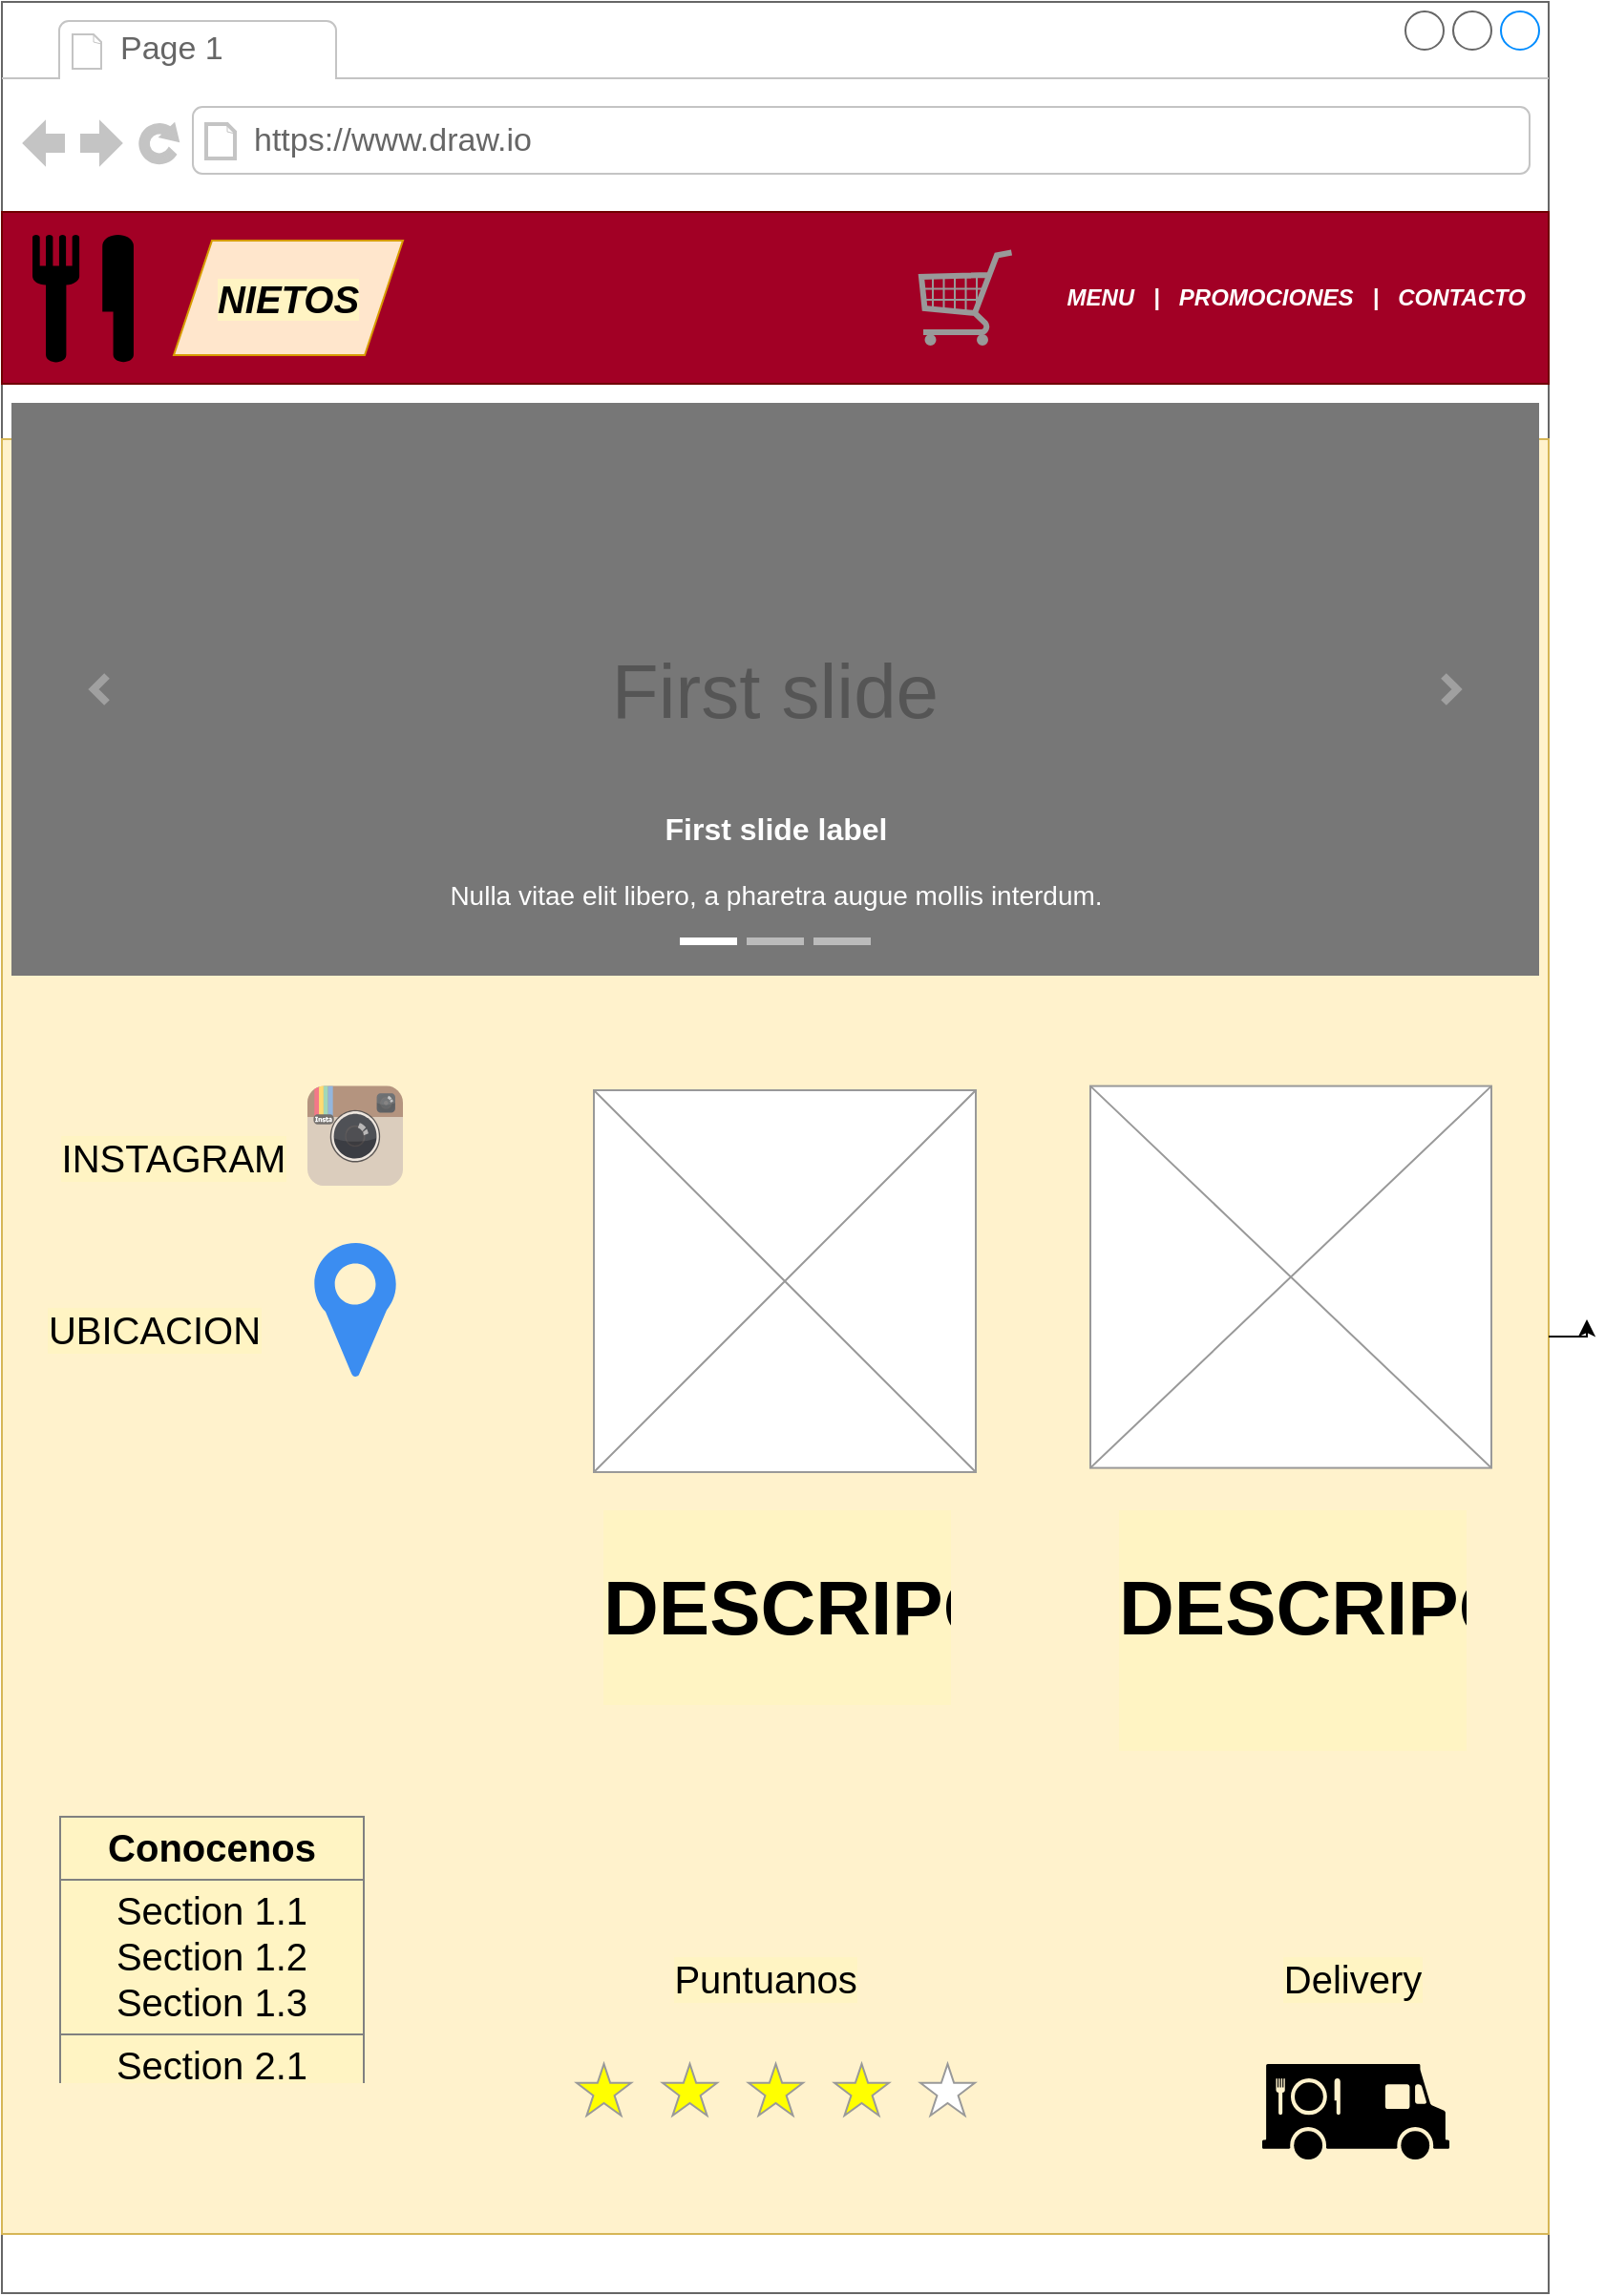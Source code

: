 <mxfile version="20.2.3" type="device"><diagram id="jvrpYRdHEW0jrPcfekmU" name="Página-1"><mxGraphModel dx="1422" dy="857" grid="1" gridSize="10" guides="1" tooltips="1" connect="1" arrows="1" fold="1" page="1" pageScale="1" pageWidth="827" pageHeight="1169" math="0" shadow="0"><root><mxCell id="0"/><mxCell id="1" parent="0"/><mxCell id="EMyzG3WQdph79f7DW-PV-1" value="" style="strokeWidth=1;shadow=0;dashed=0;align=center;html=1;shape=mxgraph.mockup.containers.browserWindow;rSize=0;strokeColor=#666666;strokeColor2=#008cff;strokeColor3=#c4c4c4;mainText=,;recursiveResize=0;gradientColor=none;" parent="1" vertex="1"><mxGeometry y="10" width="810" height="1200" as="geometry"/></mxCell><mxCell id="EMyzG3WQdph79f7DW-PV-2" value="Page 1" style="strokeWidth=1;shadow=0;dashed=0;align=center;html=1;shape=mxgraph.mockup.containers.anchor;fontSize=17;fontColor=#666666;align=left;" parent="EMyzG3WQdph79f7DW-PV-1" vertex="1"><mxGeometry x="60" y="12" width="110" height="26" as="geometry"/></mxCell><mxCell id="EMyzG3WQdph79f7DW-PV-3" value="https://www.draw.io" style="strokeWidth=1;shadow=0;dashed=0;align=center;html=1;shape=mxgraph.mockup.containers.anchor;rSize=0;fontSize=17;fontColor=#666666;align=left;" parent="EMyzG3WQdph79f7DW-PV-1" vertex="1"><mxGeometry x="130" y="60" width="250" height="26" as="geometry"/></mxCell><mxCell id="EMyzG3WQdph79f7DW-PV-4" value="&lt;b&gt;&lt;i&gt;MENU&amp;nbsp; &amp;nbsp;|&amp;nbsp; &amp;nbsp;PROMOCIONES&amp;nbsp; &amp;nbsp;|&amp;nbsp; &amp;nbsp;CONTACTO&amp;nbsp; &amp;nbsp;&lt;/i&gt;&lt;/b&gt;" style="rounded=0;whiteSpace=wrap;html=1;fillColor=#a20025;fontColor=#ffffff;strokeColor=#6F0000;align=right;" parent="EMyzG3WQdph79f7DW-PV-1" vertex="1"><mxGeometry y="110" width="810" height="90" as="geometry"/></mxCell><mxCell id="V3Pj5nhDgACVnSyW8qH3-12" value="" style="verticalLabelPosition=bottom;shadow=0;dashed=0;align=center;html=1;verticalAlign=top;strokeWidth=1;shape=mxgraph.mockup.misc.shoppingCart;strokeColor=#999999;" vertex="1" parent="EMyzG3WQdph79f7DW-PV-1"><mxGeometry x="480" y="130" width="50" height="50" as="geometry"/></mxCell><mxCell id="V3Pj5nhDgACVnSyW8qH3-1" value="" style="rounded=0;whiteSpace=wrap;html=1;fillColor=#fff2cc;strokeColor=#d6b656;" vertex="1" parent="EMyzG3WQdph79f7DW-PV-1"><mxGeometry y="229" width="810" height="940" as="geometry"/></mxCell><mxCell id="V3Pj5nhDgACVnSyW8qH3-15" value="" style="shape=mxgraph.signs.food.restaurant_2;html=1;pointerEvents=1;fillColor=#000000;strokeColor=none;verticalLabelPosition=bottom;verticalAlign=top;align=center;" vertex="1" parent="EMyzG3WQdph79f7DW-PV-1"><mxGeometry x="16" y="120" width="53" height="70" as="geometry"/></mxCell><mxCell id="V3Pj5nhDgACVnSyW8qH3-16" value="&lt;b&gt;&lt;font style=&quot;font-size: 20px; background-color: rgb(255, 244, 195);&quot;&gt;&lt;i style=&quot;&quot;&gt;NIETOS&lt;/i&gt;&lt;/font&gt;&lt;/b&gt;" style="shape=parallelogram;perimeter=parallelogramPerimeter;whiteSpace=wrap;html=1;fixedSize=1;fillColor=#ffe6cc;strokeColor=#d79b00;" vertex="1" parent="EMyzG3WQdph79f7DW-PV-1"><mxGeometry x="90" y="125" width="120" height="60" as="geometry"/></mxCell><mxCell id="V3Pj5nhDgACVnSyW8qH3-17" value="" style="dashed=0;outlineConnect=0;html=1;align=center;labelPosition=center;verticalLabelPosition=bottom;verticalAlign=top;shape=mxgraph.weblogos.instagram;fillColor=#6FC0E4;gradientColor=#1E305B;labelBackgroundColor=#FFF4C3;fontSize=20;fontColor=#000000;" vertex="1" parent="EMyzG3WQdph79f7DW-PV-1"><mxGeometry x="160" y="567.8" width="50" height="52.2" as="geometry"/></mxCell><mxCell id="V3Pj5nhDgACVnSyW8qH3-19" value="INSTAGRAM" style="text;html=1;strokeColor=none;fillColor=none;align=center;verticalAlign=middle;whiteSpace=wrap;rounded=0;labelBackgroundColor=#FFF4C3;fontSize=20;fontColor=#000000;" vertex="1" parent="EMyzG3WQdph79f7DW-PV-1"><mxGeometry x="60" y="590.0" width="60" height="30" as="geometry"/></mxCell><mxCell id="V3Pj5nhDgACVnSyW8qH3-20" value="" style="verticalLabelPosition=bottom;shadow=0;dashed=0;align=center;html=1;verticalAlign=top;strokeWidth=1;shape=mxgraph.mockup.graphics.simpleIcon;strokeColor=#999999;labelBackgroundColor=#FFF4C3;fontSize=20;fontColor=#000000;" vertex="1" parent="EMyzG3WQdph79f7DW-PV-1"><mxGeometry x="570" y="567.8" width="210" height="200" as="geometry"/></mxCell><mxCell id="V3Pj5nhDgACVnSyW8qH3-21" value="&lt;h1&gt;DESCRIPCION&lt;/h1&gt;&lt;div&gt;&lt;br&gt;&lt;/div&gt;" style="text;html=1;strokeColor=none;fillColor=none;spacing=5;spacingTop=-20;whiteSpace=wrap;overflow=hidden;rounded=0;labelBackgroundColor=#FFF4C3;fontSize=20;fontColor=#000000;" vertex="1" parent="EMyzG3WQdph79f7DW-PV-1"><mxGeometry x="580" y="800" width="190" height="120" as="geometry"/></mxCell><mxCell id="V3Pj5nhDgACVnSyW8qH3-24" value="&lt;table border=&quot;1&quot; width=&quot;100%&quot; height=&quot;100%&quot; cellpadding=&quot;4&quot; style=&quot;width:100%;height:100%;border-collapse:collapse;&quot;&gt;&lt;tbody&gt;&lt;tr&gt;&lt;th align=&quot;center&quot;&gt;Conocenos&lt;/th&gt;&lt;/tr&gt;&lt;tr&gt;&lt;td align=&quot;center&quot;&gt;Section 1.1&lt;br&gt;Section 1.2&lt;br&gt;Section 1.3&lt;/td&gt;&lt;/tr&gt;&lt;tr&gt;&lt;td align=&quot;center&quot;&gt;Section 2.1&lt;br&gt;Section 2.2&lt;br&gt;Section 2.3&lt;/td&gt;&lt;/tr&gt;&lt;/tbody&gt;&lt;/table&gt;" style="text;html=1;strokeColor=none;fillColor=none;overflow=fill;labelBackgroundColor=#FFF4C3;fontSize=20;fontColor=#000000;" vertex="1" parent="EMyzG3WQdph79f7DW-PV-1"><mxGeometry x="30" y="950" width="160" height="140" as="geometry"/></mxCell><mxCell id="V3Pj5nhDgACVnSyW8qH3-13" value="" style="verticalLabelPosition=bottom;shadow=0;dashed=0;align=center;html=1;verticalAlign=top;strokeWidth=1;shape=mxgraph.mockup.misc.rating;strokeColor=#999999;fillColor=#ffff00;emptyFillColor=#ffffff;grade=4;ratingScale=5;ratingStyle=star;" vertex="1" parent="EMyzG3WQdph79f7DW-PV-1"><mxGeometry x="301" y="1080" width="225" height="30" as="geometry"/></mxCell><mxCell id="V3Pj5nhDgACVnSyW8qH3-27" value="Puntuanos" style="text;html=1;strokeColor=none;fillColor=none;align=center;verticalAlign=middle;whiteSpace=wrap;rounded=0;labelBackgroundColor=#FFF4C3;fontSize=20;fontColor=#000000;" vertex="1" parent="EMyzG3WQdph79f7DW-PV-1"><mxGeometry x="370" y="1020" width="60" height="30" as="geometry"/></mxCell><mxCell id="V3Pj5nhDgACVnSyW8qH3-28" value="" style="verticalLabelPosition=bottom;shadow=0;dashed=0;align=center;html=1;verticalAlign=top;strokeWidth=1;shape=mxgraph.mockup.graphics.simpleIcon;strokeColor=#999999;labelBackgroundColor=#FFF4C3;fontSize=20;fontColor=#000000;" vertex="1" parent="EMyzG3WQdph79f7DW-PV-1"><mxGeometry x="310" y="570" width="200" height="200" as="geometry"/></mxCell><mxCell id="V3Pj5nhDgACVnSyW8qH3-29" value="&lt;h1&gt;DESCRIPCION&lt;/h1&gt;" style="text;html=1;strokeColor=none;fillColor=none;spacing=5;spacingTop=-20;whiteSpace=wrap;overflow=hidden;rounded=0;labelBackgroundColor=#FFF4C3;fontSize=20;fontColor=#000000;" vertex="1" parent="EMyzG3WQdph79f7DW-PV-1"><mxGeometry x="310" y="800" width="190" height="120" as="geometry"/></mxCell><mxCell id="V3Pj5nhDgACVnSyW8qH3-30" value="" style="sketch=0;html=1;aspect=fixed;strokeColor=none;shadow=0;align=center;verticalAlign=top;fillColor=#3B8DF1;shape=mxgraph.gcp2.maps_api;labelBackgroundColor=#FFF4C3;fontSize=20;fontColor=#000000;" vertex="1" parent="EMyzG3WQdph79f7DW-PV-1"><mxGeometry x="163.65" y="650" width="42.7" height="70" as="geometry"/></mxCell><mxCell id="V3Pj5nhDgACVnSyW8qH3-31" value="UBICACION" style="text;html=1;strokeColor=none;fillColor=none;align=center;verticalAlign=middle;whiteSpace=wrap;rounded=0;labelBackgroundColor=#FFF4C3;fontSize=20;fontColor=#000000;" vertex="1" parent="EMyzG3WQdph79f7DW-PV-1"><mxGeometry x="50" y="680" width="60" height="30" as="geometry"/></mxCell><mxCell id="V3Pj5nhDgACVnSyW8qH3-33" value="" style="shape=mxgraph.signs.food.food_truck;html=1;pointerEvents=1;fillColor=#000000;strokeColor=none;verticalLabelPosition=bottom;verticalAlign=top;align=center;labelBackgroundColor=#FFF4C3;fontSize=20;fontColor=#000000;" vertex="1" parent="EMyzG3WQdph79f7DW-PV-1"><mxGeometry x="660" y="1080" width="98" height="50" as="geometry"/></mxCell><mxCell id="V3Pj5nhDgACVnSyW8qH3-35" value="Delivery" style="text;html=1;strokeColor=none;fillColor=none;align=center;verticalAlign=middle;whiteSpace=wrap;rounded=0;labelBackgroundColor=#FFF4C3;fontSize=20;fontColor=#000000;" vertex="1" parent="EMyzG3WQdph79f7DW-PV-1"><mxGeometry x="657" y="1020" width="101" height="30" as="geometry"/></mxCell><mxCell id="V3Pj5nhDgACVnSyW8qH3-3" value="First slide" style="html=1;shadow=0;dashed=0;strokeColor=none;strokeWidth=1;fillColor=#777777;fontColor=#555555;whiteSpace=wrap;align=center;verticalAlign=middle;fontStyle=0;fontSize=40;" vertex="1" parent="1"><mxGeometry x="5" y="220" width="800" height="300" as="geometry"/></mxCell><mxCell id="V3Pj5nhDgACVnSyW8qH3-4" value="" style="html=1;verticalLabelPosition=bottom;labelBackgroundColor=#ffffff;verticalAlign=top;shadow=0;dashed=0;strokeWidth=4;shape=mxgraph.ios7.misc.more;strokeColor=#a0a0a0;" vertex="1" parent="V3Pj5nhDgACVnSyW8qH3-3"><mxGeometry x="1" y="0.5" width="7" height="14" relative="1" as="geometry"><mxPoint x="-50" y="-7" as="offset"/></mxGeometry></mxCell><mxCell id="V3Pj5nhDgACVnSyW8qH3-5" value="" style="flipH=1;html=1;verticalLabelPosition=bottom;labelBackgroundColor=#ffffff;verticalAlign=top;shadow=0;dashed=0;strokeWidth=4;shape=mxgraph.ios7.misc.more;strokeColor=#a0a0a0;" vertex="1" parent="V3Pj5nhDgACVnSyW8qH3-3"><mxGeometry y="0.5" width="7" height="14" relative="1" as="geometry"><mxPoint x="43" y="-7" as="offset"/></mxGeometry></mxCell><mxCell id="V3Pj5nhDgACVnSyW8qH3-6" value="" style="html=1;shadow=0;strokeColor=none;fillColor=#ffffff;" vertex="1" parent="V3Pj5nhDgACVnSyW8qH3-3"><mxGeometry x="0.5" y="1" width="30" height="4" relative="1" as="geometry"><mxPoint x="-50" y="-20" as="offset"/></mxGeometry></mxCell><mxCell id="V3Pj5nhDgACVnSyW8qH3-7" value="" style="html=1;shadow=0;strokeColor=none;fillColor=#BBBBBB;" vertex="1" parent="V3Pj5nhDgACVnSyW8qH3-3"><mxGeometry x="0.5" y="1" width="30" height="4" relative="1" as="geometry"><mxPoint x="-15" y="-20" as="offset"/></mxGeometry></mxCell><mxCell id="V3Pj5nhDgACVnSyW8qH3-8" value="" style="html=1;shadow=0;strokeColor=none;fillColor=#BBBBBB;" vertex="1" parent="V3Pj5nhDgACVnSyW8qH3-3"><mxGeometry x="0.5" y="1" width="30" height="4" relative="1" as="geometry"><mxPoint x="20" y="-20" as="offset"/></mxGeometry></mxCell><mxCell id="V3Pj5nhDgACVnSyW8qH3-9" value="&lt;font style=&quot;font-size: 16px&quot;&gt;&lt;b&gt;First slide label&lt;/b&gt;&lt;/font&gt;&lt;br style=&quot;font-size: 14px&quot;&gt;&lt;br style=&quot;font-size: 14px&quot;&gt;Nulla vitae elit libero, a pharetra augue mollis interdum." style="html=1;shadow=0;strokeColor=none;fillColor=none;resizeWidth=1;fontColor=#FFFFFF;fontSize=14;" vertex="1" parent="V3Pj5nhDgACVnSyW8qH3-3"><mxGeometry y="1" width="800" height="60" relative="1" as="geometry"><mxPoint y="-90" as="offset"/></mxGeometry></mxCell><mxCell id="V3Pj5nhDgACVnSyW8qH3-32" style="edgeStyle=orthogonalEdgeStyle;rounded=0;orthogonalLoop=1;jettySize=auto;html=1;exitX=1;exitY=0.5;exitDx=0;exitDy=0;fontSize=20;fontColor=#000000;" edge="1" parent="1" source="V3Pj5nhDgACVnSyW8qH3-1"><mxGeometry relative="1" as="geometry"><mxPoint x="830" y="700" as="targetPoint"/></mxGeometry></mxCell></root></mxGraphModel></diagram></mxfile>